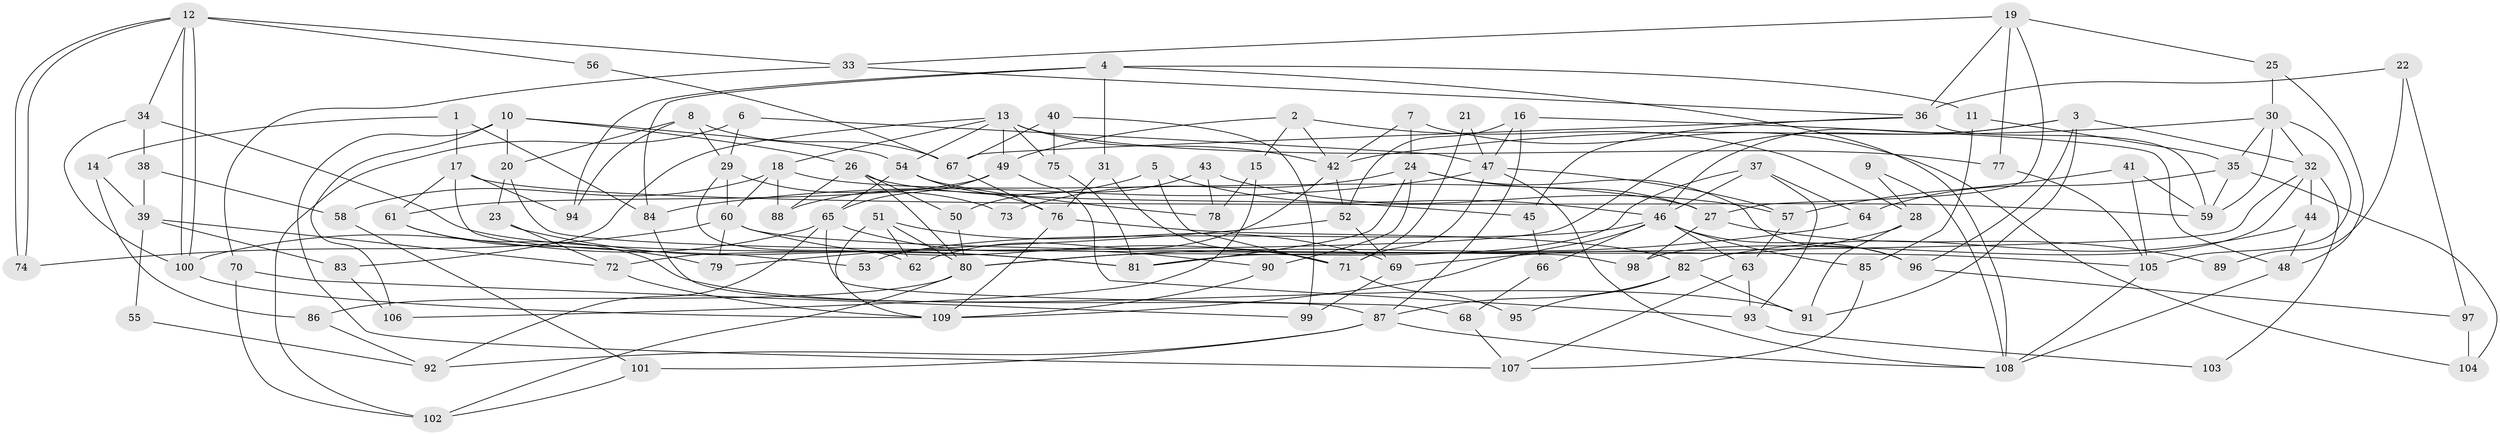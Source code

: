 // Generated by graph-tools (version 1.1) at 2025/36/03/09/25 02:36:07]
// undirected, 109 vertices, 218 edges
graph export_dot {
graph [start="1"]
  node [color=gray90,style=filled];
  1;
  2;
  3;
  4;
  5;
  6;
  7;
  8;
  9;
  10;
  11;
  12;
  13;
  14;
  15;
  16;
  17;
  18;
  19;
  20;
  21;
  22;
  23;
  24;
  25;
  26;
  27;
  28;
  29;
  30;
  31;
  32;
  33;
  34;
  35;
  36;
  37;
  38;
  39;
  40;
  41;
  42;
  43;
  44;
  45;
  46;
  47;
  48;
  49;
  50;
  51;
  52;
  53;
  54;
  55;
  56;
  57;
  58;
  59;
  60;
  61;
  62;
  63;
  64;
  65;
  66;
  67;
  68;
  69;
  70;
  71;
  72;
  73;
  74;
  75;
  76;
  77;
  78;
  79;
  80;
  81;
  82;
  83;
  84;
  85;
  86;
  87;
  88;
  89;
  90;
  91;
  92;
  93;
  94;
  95;
  96;
  97;
  98;
  99;
  100;
  101;
  102;
  103;
  104;
  105;
  106;
  107;
  108;
  109;
  1 -- 84;
  1 -- 17;
  1 -- 14;
  2 -- 28;
  2 -- 42;
  2 -- 15;
  2 -- 49;
  3 -- 96;
  3 -- 32;
  3 -- 46;
  3 -- 72;
  3 -- 91;
  4 -- 94;
  4 -- 31;
  4 -- 11;
  4 -- 84;
  4 -- 108;
  5 -- 46;
  5 -- 71;
  5 -- 88;
  6 -- 102;
  6 -- 47;
  6 -- 29;
  7 -- 42;
  7 -- 24;
  7 -- 104;
  8 -- 29;
  8 -- 20;
  8 -- 67;
  8 -- 94;
  9 -- 28;
  9 -- 108;
  10 -- 26;
  10 -- 107;
  10 -- 20;
  10 -- 54;
  10 -- 106;
  11 -- 35;
  11 -- 85;
  12 -- 74;
  12 -- 74;
  12 -- 100;
  12 -- 100;
  12 -- 33;
  12 -- 34;
  12 -- 56;
  13 -- 42;
  13 -- 54;
  13 -- 18;
  13 -- 49;
  13 -- 75;
  13 -- 77;
  13 -- 83;
  14 -- 39;
  14 -- 86;
  15 -- 78;
  15 -- 106;
  16 -- 47;
  16 -- 87;
  16 -- 48;
  16 -- 52;
  17 -- 59;
  17 -- 61;
  17 -- 53;
  17 -- 94;
  18 -- 27;
  18 -- 58;
  18 -- 60;
  18 -- 88;
  19 -- 33;
  19 -- 25;
  19 -- 27;
  19 -- 36;
  19 -- 77;
  20 -- 23;
  20 -- 98;
  21 -- 47;
  21 -- 71;
  22 -- 97;
  22 -- 36;
  22 -- 89;
  23 -- 72;
  23 -- 81;
  24 -- 90;
  24 -- 27;
  24 -- 73;
  24 -- 81;
  24 -- 96;
  25 -- 30;
  25 -- 48;
  26 -- 88;
  26 -- 45;
  26 -- 50;
  26 -- 80;
  27 -- 98;
  27 -- 89;
  28 -- 91;
  28 -- 69;
  29 -- 60;
  29 -- 62;
  29 -- 73;
  30 -- 42;
  30 -- 32;
  30 -- 35;
  30 -- 59;
  30 -- 105;
  31 -- 71;
  31 -- 76;
  32 -- 44;
  32 -- 81;
  32 -- 98;
  32 -- 103;
  33 -- 36;
  33 -- 70;
  34 -- 100;
  34 -- 38;
  34 -- 81;
  35 -- 64;
  35 -- 59;
  35 -- 104;
  36 -- 59;
  36 -- 45;
  36 -- 67;
  37 -- 46;
  37 -- 80;
  37 -- 64;
  37 -- 93;
  38 -- 39;
  38 -- 58;
  39 -- 72;
  39 -- 83;
  39 -- 55;
  40 -- 75;
  40 -- 67;
  40 -- 99;
  41 -- 105;
  41 -- 59;
  41 -- 57;
  42 -- 52;
  42 -- 62;
  43 -- 57;
  43 -- 50;
  43 -- 78;
  44 -- 48;
  44 -- 82;
  45 -- 66;
  46 -- 63;
  46 -- 53;
  46 -- 66;
  46 -- 85;
  46 -- 96;
  46 -- 109;
  47 -- 84;
  47 -- 108;
  47 -- 57;
  47 -- 71;
  48 -- 108;
  49 -- 61;
  49 -- 65;
  49 -- 93;
  50 -- 80;
  51 -- 69;
  51 -- 109;
  51 -- 62;
  51 -- 80;
  52 -- 79;
  52 -- 69;
  54 -- 76;
  54 -- 65;
  54 -- 78;
  55 -- 92;
  56 -- 67;
  57 -- 63;
  58 -- 101;
  60 -- 105;
  60 -- 71;
  60 -- 74;
  60 -- 79;
  61 -- 91;
  61 -- 79;
  63 -- 93;
  63 -- 107;
  64 -- 80;
  65 -- 68;
  65 -- 90;
  65 -- 92;
  65 -- 100;
  66 -- 68;
  67 -- 76;
  68 -- 107;
  69 -- 99;
  70 -- 102;
  70 -- 99;
  71 -- 95;
  72 -- 109;
  75 -- 81;
  76 -- 109;
  76 -- 82;
  77 -- 105;
  80 -- 86;
  80 -- 102;
  82 -- 87;
  82 -- 91;
  82 -- 95;
  83 -- 106;
  84 -- 87;
  85 -- 107;
  86 -- 92;
  87 -- 108;
  87 -- 92;
  87 -- 101;
  90 -- 109;
  93 -- 103;
  96 -- 97;
  97 -- 104;
  100 -- 109;
  101 -- 102;
  105 -- 108;
}
